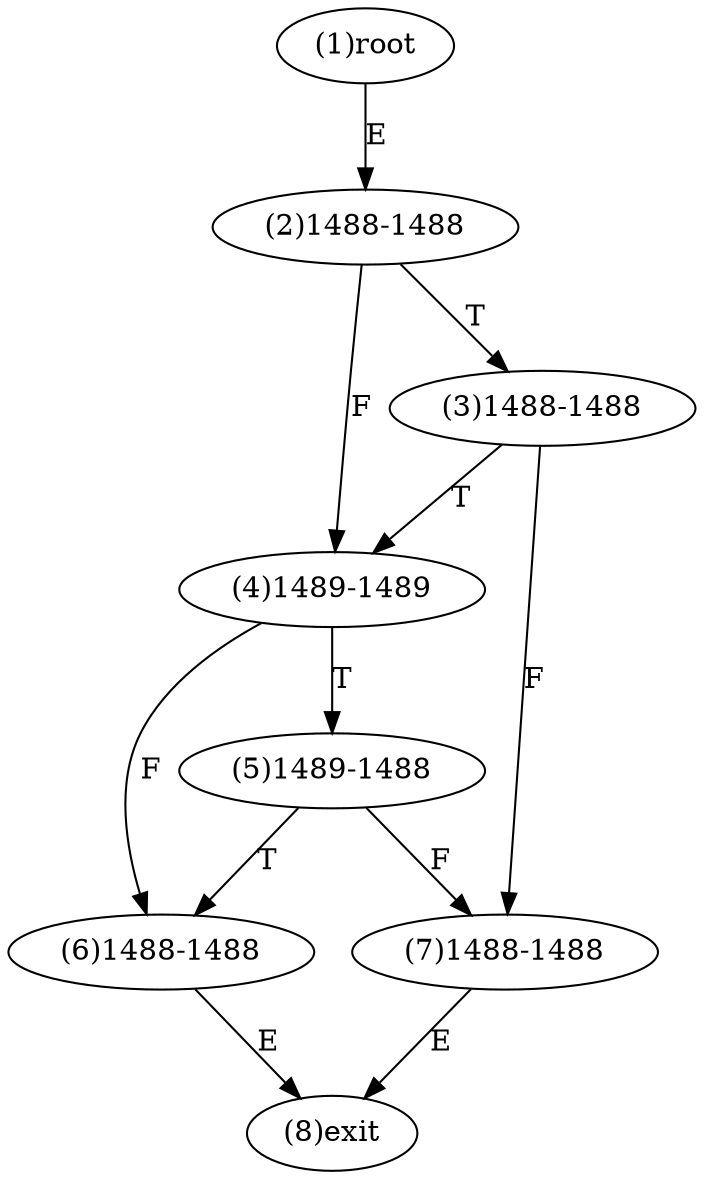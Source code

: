 digraph "" { 
1[ label="(1)root"];
2[ label="(2)1488-1488"];
3[ label="(3)1488-1488"];
4[ label="(4)1489-1489"];
5[ label="(5)1489-1488"];
6[ label="(6)1488-1488"];
7[ label="(7)1488-1488"];
8[ label="(8)exit"];
1->2[ label="E"];
2->4[ label="F"];
2->3[ label="T"];
3->7[ label="F"];
3->4[ label="T"];
4->6[ label="F"];
4->5[ label="T"];
5->7[ label="F"];
5->6[ label="T"];
6->8[ label="E"];
7->8[ label="E"];
}
